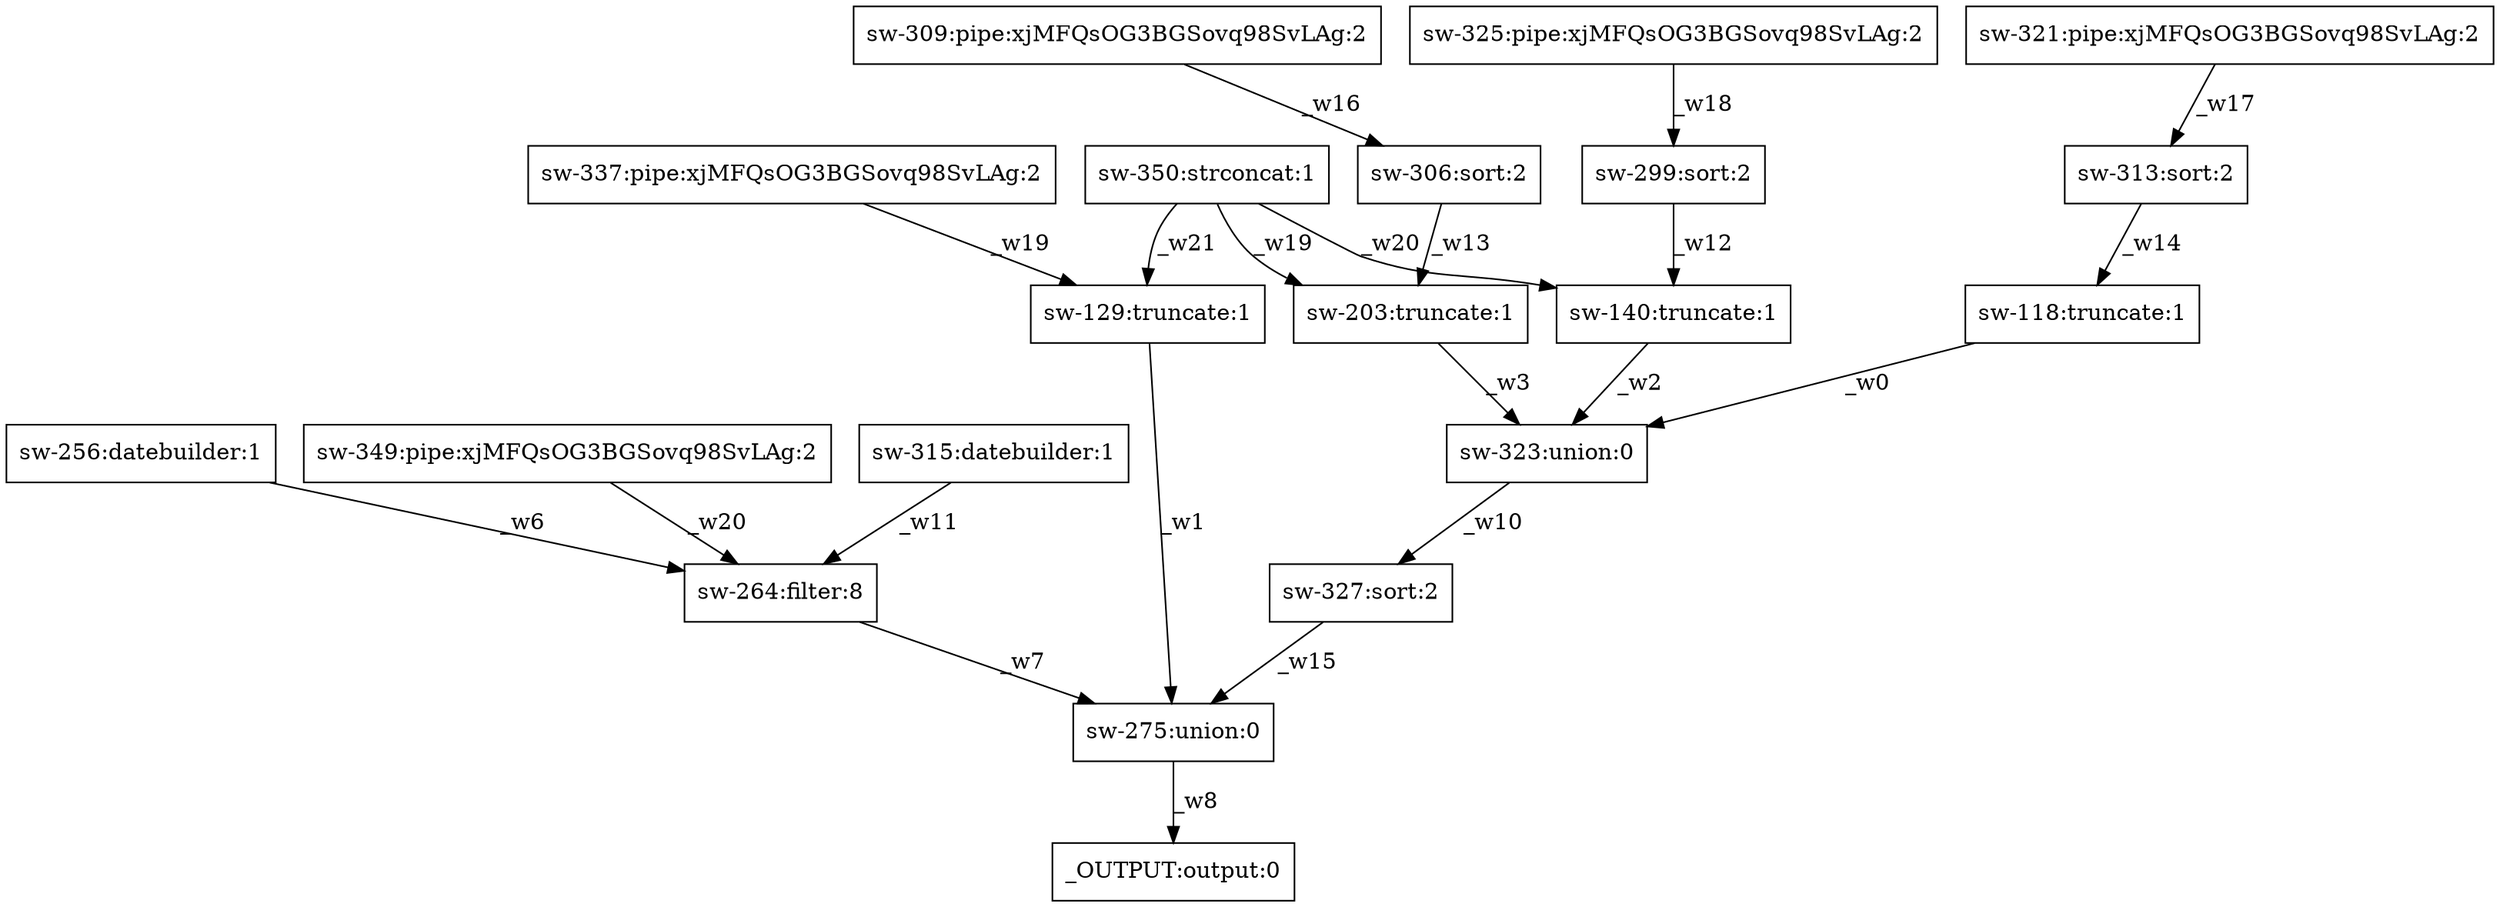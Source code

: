 digraph test1 { node [shape=box] "_OUTPUT" [label="_OUTPUT:output:0"];"sw-203" [label="sw-203:truncate:1"];"sw-337" [label="sw-337:pipe:xjMFQsOG3BGSovq98SvLAg:2"];"sw-315" [label="sw-315:datebuilder:1"];"sw-309" [label="sw-309:pipe:xjMFQsOG3BGSovq98SvLAg:2"];"sw-256" [label="sw-256:datebuilder:1"];"sw-325" [label="sw-325:pipe:xjMFQsOG3BGSovq98SvLAg:2"];"sw-323" [label="sw-323:union:0"];"sw-140" [label="sw-140:truncate:1"];"sw-275" [label="sw-275:union:0"];"sw-350" [label="sw-350:strconcat:1"];"sw-264" [label="sw-264:filter:8"];"sw-299" [label="sw-299:sort:2"];"sw-118" [label="sw-118:truncate:1"];"sw-306" [label="sw-306:sort:2"];"sw-349" [label="sw-349:pipe:xjMFQsOG3BGSovq98SvLAg:2"];"sw-313" [label="sw-313:sort:2"];"sw-321" [label="sw-321:pipe:xjMFQsOG3BGSovq98SvLAg:2"];"sw-129" [label="sw-129:truncate:1"];"sw-327" [label="sw-327:sort:2"];"sw-118" -> "sw-323" [label="_w0"];"sw-129" -> "sw-275" [label="_w1"];"sw-140" -> "sw-323" [label="_w2"];"sw-203" -> "sw-323" [label="_w3"];"sw-256" -> "sw-264" [label="_w6"];"sw-264" -> "sw-275" [label="_w7"];"sw-275" -> "_OUTPUT" [label="_w8"];"sw-323" -> "sw-327" [label="_w10"];"sw-315" -> "sw-264" [label="_w11"];"sw-299" -> "sw-140" [label="_w12"];"sw-306" -> "sw-203" [label="_w13"];"sw-313" -> "sw-118" [label="_w14"];"sw-327" -> "sw-275" [label="_w15"];"sw-309" -> "sw-306" [label="_w16"];"sw-321" -> "sw-313" [label="_w17"];"sw-325" -> "sw-299" [label="_w18"];"sw-337" -> "sw-129" [label="_w19"];"sw-349" -> "sw-264" [label="_w20"];"sw-350" -> "sw-203" [label="_w19"];"sw-350" -> "sw-140" [label="_w20"];"sw-350" -> "sw-129" [label="_w21"];}